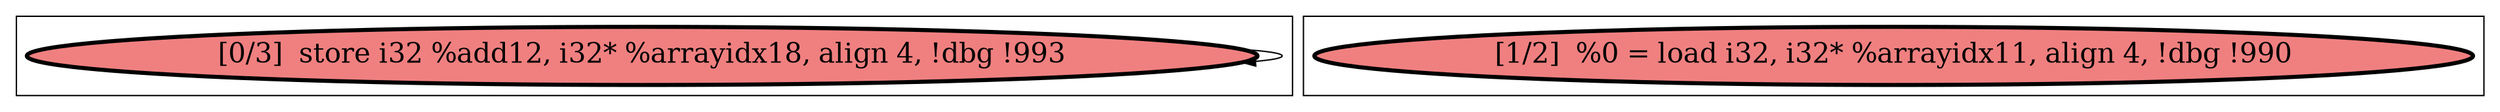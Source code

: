
digraph G {





subgraph cluster1 {


node27 [penwidth=3.0,fontsize=20,fillcolor=lightcoral,label="[0/3]  store i32 %add12, i32* %arrayidx18, align 4, !dbg !993",shape=ellipse,style=filled ]

node27->node27 [ ]


}

subgraph cluster0 {


node26 [penwidth=3.0,fontsize=20,fillcolor=lightcoral,label="[1/2]  %0 = load i32, i32* %arrayidx11, align 4, !dbg !990",shape=ellipse,style=filled ]



}

}
